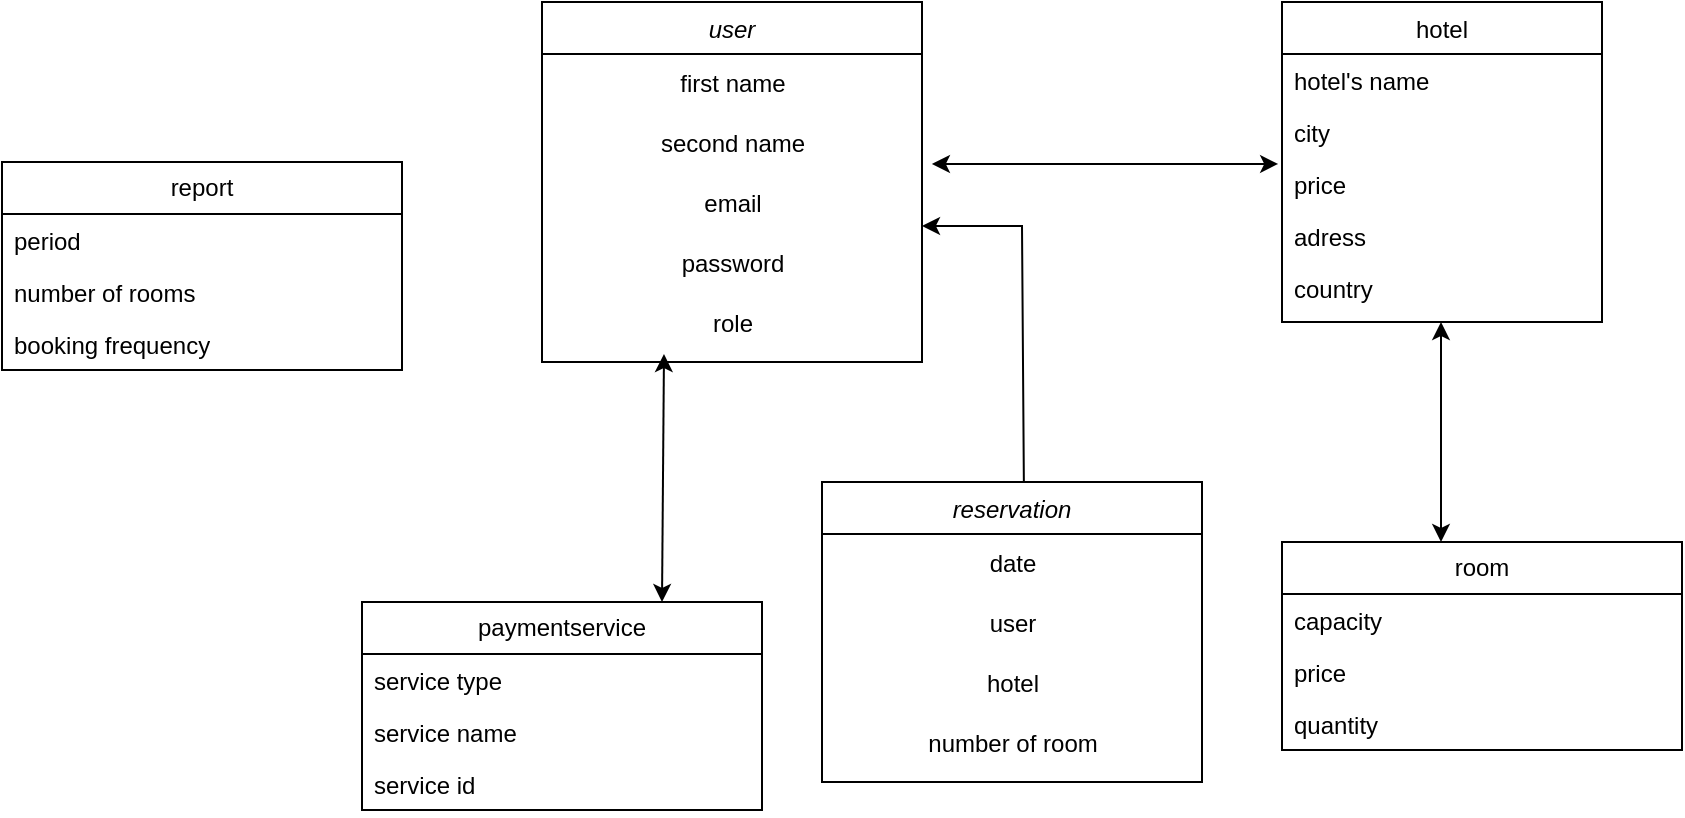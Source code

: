 <mxfile version="22.1.17" type="github">
  <diagram id="C5RBs43oDa-KdzZeNtuy" name="Page-1">
    <mxGraphModel dx="1780" dy="615" grid="1" gridSize="10" guides="1" tooltips="1" connect="1" arrows="1" fold="1" page="1" pageScale="1" pageWidth="827" pageHeight="1169" math="0" shadow="0">
      <root>
        <mxCell id="WIyWlLk6GJQsqaUBKTNV-0" />
        <mxCell id="WIyWlLk6GJQsqaUBKTNV-1" parent="WIyWlLk6GJQsqaUBKTNV-0" />
        <mxCell id="zkfFHV4jXpPFQw0GAbJ--0" value="user" style="swimlane;fontStyle=2;align=center;verticalAlign=top;childLayout=stackLayout;horizontal=1;startSize=26;horizontalStack=0;resizeParent=1;resizeLast=0;collapsible=1;marginBottom=0;rounded=0;shadow=0;strokeWidth=1;" parent="WIyWlLk6GJQsqaUBKTNV-1" vertex="1">
          <mxGeometry x="30" y="40" width="190" height="180" as="geometry">
            <mxRectangle x="230" y="140" width="160" height="26" as="alternateBounds" />
          </mxGeometry>
        </mxCell>
        <mxCell id="zcE02yUbI_gfMP5gLTxC-0" value="first name" style="text;html=1;align=center;verticalAlign=middle;resizable=0;points=[];autosize=1;strokeColor=none;fillColor=none;" vertex="1" parent="zkfFHV4jXpPFQw0GAbJ--0">
          <mxGeometry y="26" width="190" height="30" as="geometry" />
        </mxCell>
        <mxCell id="zcE02yUbI_gfMP5gLTxC-1" value="second name" style="text;html=1;align=center;verticalAlign=middle;resizable=0;points=[];autosize=1;strokeColor=none;fillColor=none;" vertex="1" parent="zkfFHV4jXpPFQw0GAbJ--0">
          <mxGeometry y="56" width="190" height="30" as="geometry" />
        </mxCell>
        <mxCell id="zcE02yUbI_gfMP5gLTxC-3" value="email" style="text;html=1;align=center;verticalAlign=middle;resizable=0;points=[];autosize=1;strokeColor=none;fillColor=none;" vertex="1" parent="zkfFHV4jXpPFQw0GAbJ--0">
          <mxGeometry y="86" width="190" height="30" as="geometry" />
        </mxCell>
        <mxCell id="zcE02yUbI_gfMP5gLTxC-4" value="password" style="text;html=1;align=center;verticalAlign=middle;resizable=0;points=[];autosize=1;strokeColor=none;fillColor=none;" vertex="1" parent="zkfFHV4jXpPFQw0GAbJ--0">
          <mxGeometry y="116" width="190" height="30" as="geometry" />
        </mxCell>
        <mxCell id="zcE02yUbI_gfMP5gLTxC-5" value="role" style="text;html=1;align=center;verticalAlign=middle;resizable=0;points=[];autosize=1;strokeColor=none;fillColor=none;" vertex="1" parent="zkfFHV4jXpPFQw0GAbJ--0">
          <mxGeometry y="146" width="190" height="30" as="geometry" />
        </mxCell>
        <mxCell id="zkfFHV4jXpPFQw0GAbJ--17" value="hotel" style="swimlane;fontStyle=0;align=center;verticalAlign=top;childLayout=stackLayout;horizontal=1;startSize=26;horizontalStack=0;resizeParent=1;resizeLast=0;collapsible=1;marginBottom=0;rounded=0;shadow=0;strokeWidth=1;" parent="WIyWlLk6GJQsqaUBKTNV-1" vertex="1">
          <mxGeometry x="400" y="40" width="160" height="160" as="geometry">
            <mxRectangle x="550" y="140" width="160" height="26" as="alternateBounds" />
          </mxGeometry>
        </mxCell>
        <mxCell id="zkfFHV4jXpPFQw0GAbJ--18" value="hotel&#39;s name" style="text;align=left;verticalAlign=top;spacingLeft=4;spacingRight=4;overflow=hidden;rotatable=0;points=[[0,0.5],[1,0.5]];portConstraint=eastwest;" parent="zkfFHV4jXpPFQw0GAbJ--17" vertex="1">
          <mxGeometry y="26" width="160" height="26" as="geometry" />
        </mxCell>
        <mxCell id="zkfFHV4jXpPFQw0GAbJ--19" value="city" style="text;align=left;verticalAlign=top;spacingLeft=4;spacingRight=4;overflow=hidden;rotatable=0;points=[[0,0.5],[1,0.5]];portConstraint=eastwest;rounded=0;shadow=0;html=0;" parent="zkfFHV4jXpPFQw0GAbJ--17" vertex="1">
          <mxGeometry y="52" width="160" height="26" as="geometry" />
        </mxCell>
        <mxCell id="zkfFHV4jXpPFQw0GAbJ--20" value="price" style="text;align=left;verticalAlign=top;spacingLeft=4;spacingRight=4;overflow=hidden;rotatable=0;points=[[0,0.5],[1,0.5]];portConstraint=eastwest;rounded=0;shadow=0;html=0;" parent="zkfFHV4jXpPFQw0GAbJ--17" vertex="1">
          <mxGeometry y="78" width="160" height="26" as="geometry" />
        </mxCell>
        <mxCell id="zkfFHV4jXpPFQw0GAbJ--21" value="adress" style="text;align=left;verticalAlign=top;spacingLeft=4;spacingRight=4;overflow=hidden;rotatable=0;points=[[0,0.5],[1,0.5]];portConstraint=eastwest;rounded=0;shadow=0;html=0;" parent="zkfFHV4jXpPFQw0GAbJ--17" vertex="1">
          <mxGeometry y="104" width="160" height="26" as="geometry" />
        </mxCell>
        <mxCell id="zkfFHV4jXpPFQw0GAbJ--22" value="country" style="text;align=left;verticalAlign=top;spacingLeft=4;spacingRight=4;overflow=hidden;rotatable=0;points=[[0,0.5],[1,0.5]];portConstraint=eastwest;rounded=0;shadow=0;html=0;" parent="zkfFHV4jXpPFQw0GAbJ--17" vertex="1">
          <mxGeometry y="130" width="160" height="26" as="geometry" />
        </mxCell>
        <mxCell id="zcE02yUbI_gfMP5gLTxC-7" value="" style="endArrow=classic;startArrow=classic;html=1;rounded=0;exitX=1.026;exitY=0.833;exitDx=0;exitDy=0;exitPerimeter=0;entryX=-0.012;entryY=0.115;entryDx=0;entryDy=0;entryPerimeter=0;" edge="1" parent="WIyWlLk6GJQsqaUBKTNV-1" source="zcE02yUbI_gfMP5gLTxC-1" target="zkfFHV4jXpPFQw0GAbJ--20">
          <mxGeometry width="50" height="50" relative="1" as="geometry">
            <mxPoint x="270" y="120" as="sourcePoint" />
            <mxPoint x="350" y="120" as="targetPoint" />
          </mxGeometry>
        </mxCell>
        <mxCell id="zcE02yUbI_gfMP5gLTxC-9" value="" style="endArrow=classic;startArrow=classic;html=1;rounded=0;" edge="1" parent="WIyWlLk6GJQsqaUBKTNV-1">
          <mxGeometry width="50" height="50" relative="1" as="geometry">
            <mxPoint x="479.5" y="200" as="sourcePoint" />
            <mxPoint x="479.5" y="310" as="targetPoint" />
          </mxGeometry>
        </mxCell>
        <mxCell id="zcE02yUbI_gfMP5gLTxC-10" value="room" style="swimlane;fontStyle=0;childLayout=stackLayout;horizontal=1;startSize=26;fillColor=none;horizontalStack=0;resizeParent=1;resizeParentMax=0;resizeLast=0;collapsible=1;marginBottom=0;whiteSpace=wrap;html=1;" vertex="1" parent="WIyWlLk6GJQsqaUBKTNV-1">
          <mxGeometry x="400" y="310" width="200" height="104" as="geometry" />
        </mxCell>
        <mxCell id="zcE02yUbI_gfMP5gLTxC-11" value="capacity" style="text;strokeColor=none;fillColor=none;align=left;verticalAlign=top;spacingLeft=4;spacingRight=4;overflow=hidden;rotatable=0;points=[[0,0.5],[1,0.5]];portConstraint=eastwest;whiteSpace=wrap;html=1;" vertex="1" parent="zcE02yUbI_gfMP5gLTxC-10">
          <mxGeometry y="26" width="200" height="26" as="geometry" />
        </mxCell>
        <mxCell id="zcE02yUbI_gfMP5gLTxC-12" value="price" style="text;strokeColor=none;fillColor=none;align=left;verticalAlign=top;spacingLeft=4;spacingRight=4;overflow=hidden;rotatable=0;points=[[0,0.5],[1,0.5]];portConstraint=eastwest;whiteSpace=wrap;html=1;" vertex="1" parent="zcE02yUbI_gfMP5gLTxC-10">
          <mxGeometry y="52" width="200" height="26" as="geometry" />
        </mxCell>
        <mxCell id="zcE02yUbI_gfMP5gLTxC-13" value="quantity" style="text;strokeColor=none;fillColor=none;align=left;verticalAlign=top;spacingLeft=4;spacingRight=4;overflow=hidden;rotatable=0;points=[[0,0.5],[1,0.5]];portConstraint=eastwest;whiteSpace=wrap;html=1;" vertex="1" parent="zcE02yUbI_gfMP5gLTxC-10">
          <mxGeometry y="78" width="200" height="26" as="geometry" />
        </mxCell>
        <mxCell id="zcE02yUbI_gfMP5gLTxC-30" value="reservation" style="swimlane;fontStyle=2;align=center;verticalAlign=top;childLayout=stackLayout;horizontal=1;startSize=26;horizontalStack=0;resizeParent=1;resizeLast=0;collapsible=1;marginBottom=0;rounded=0;shadow=0;strokeWidth=1;" vertex="1" parent="WIyWlLk6GJQsqaUBKTNV-1">
          <mxGeometry x="170" y="280" width="190" height="150" as="geometry">
            <mxRectangle x="230" y="140" width="160" height="26" as="alternateBounds" />
          </mxGeometry>
        </mxCell>
        <mxCell id="zcE02yUbI_gfMP5gLTxC-31" value="date" style="text;html=1;align=center;verticalAlign=middle;resizable=0;points=[];autosize=1;strokeColor=none;fillColor=none;" vertex="1" parent="zcE02yUbI_gfMP5gLTxC-30">
          <mxGeometry y="26" width="190" height="30" as="geometry" />
        </mxCell>
        <mxCell id="zcE02yUbI_gfMP5gLTxC-32" value="user" style="text;html=1;align=center;verticalAlign=middle;resizable=0;points=[];autosize=1;strokeColor=none;fillColor=none;" vertex="1" parent="zcE02yUbI_gfMP5gLTxC-30">
          <mxGeometry y="56" width="190" height="30" as="geometry" />
        </mxCell>
        <mxCell id="zcE02yUbI_gfMP5gLTxC-33" value="hotel" style="text;html=1;align=center;verticalAlign=middle;resizable=0;points=[];autosize=1;strokeColor=none;fillColor=none;" vertex="1" parent="zcE02yUbI_gfMP5gLTxC-30">
          <mxGeometry y="86" width="190" height="30" as="geometry" />
        </mxCell>
        <mxCell id="zcE02yUbI_gfMP5gLTxC-34" value="number of room" style="text;html=1;align=center;verticalAlign=middle;resizable=0;points=[];autosize=1;strokeColor=none;fillColor=none;" vertex="1" parent="zcE02yUbI_gfMP5gLTxC-30">
          <mxGeometry y="116" width="190" height="30" as="geometry" />
        </mxCell>
        <mxCell id="zcE02yUbI_gfMP5gLTxC-38" value="" style="endArrow=classic;html=1;rounded=0;exitX=0.847;exitY=-0.013;exitDx=0;exitDy=0;exitPerimeter=0;" edge="1" parent="WIyWlLk6GJQsqaUBKTNV-1">
          <mxGeometry width="50" height="50" relative="1" as="geometry">
            <mxPoint x="270.93" y="280.0" as="sourcePoint" />
            <mxPoint x="220" y="151.95" as="targetPoint" />
            <Array as="points">
              <mxPoint x="270" y="151.95" />
            </Array>
          </mxGeometry>
        </mxCell>
        <mxCell id="zcE02yUbI_gfMP5gLTxC-39" value="paymentservice" style="swimlane;fontStyle=0;childLayout=stackLayout;horizontal=1;startSize=26;fillColor=none;horizontalStack=0;resizeParent=1;resizeParentMax=0;resizeLast=0;collapsible=1;marginBottom=0;whiteSpace=wrap;html=1;" vertex="1" parent="WIyWlLk6GJQsqaUBKTNV-1">
          <mxGeometry x="-60" y="340" width="200" height="104" as="geometry" />
        </mxCell>
        <mxCell id="zcE02yUbI_gfMP5gLTxC-40" value="service type" style="text;strokeColor=none;fillColor=none;align=left;verticalAlign=top;spacingLeft=4;spacingRight=4;overflow=hidden;rotatable=0;points=[[0,0.5],[1,0.5]];portConstraint=eastwest;whiteSpace=wrap;html=1;" vertex="1" parent="zcE02yUbI_gfMP5gLTxC-39">
          <mxGeometry y="26" width="200" height="26" as="geometry" />
        </mxCell>
        <mxCell id="zcE02yUbI_gfMP5gLTxC-41" value="service name" style="text;strokeColor=none;fillColor=none;align=left;verticalAlign=top;spacingLeft=4;spacingRight=4;overflow=hidden;rotatable=0;points=[[0,0.5],[1,0.5]];portConstraint=eastwest;whiteSpace=wrap;html=1;" vertex="1" parent="zcE02yUbI_gfMP5gLTxC-39">
          <mxGeometry y="52" width="200" height="26" as="geometry" />
        </mxCell>
        <mxCell id="zcE02yUbI_gfMP5gLTxC-42" value="service id" style="text;strokeColor=none;fillColor=none;align=left;verticalAlign=top;spacingLeft=4;spacingRight=4;overflow=hidden;rotatable=0;points=[[0,0.5],[1,0.5]];portConstraint=eastwest;whiteSpace=wrap;html=1;" vertex="1" parent="zcE02yUbI_gfMP5gLTxC-39">
          <mxGeometry y="78" width="200" height="26" as="geometry" />
        </mxCell>
        <mxCell id="zcE02yUbI_gfMP5gLTxC-43" value="" style="endArrow=classic;startArrow=classic;html=1;rounded=0;entryX=0.321;entryY=1;entryDx=0;entryDy=0;entryPerimeter=0;" edge="1" parent="WIyWlLk6GJQsqaUBKTNV-1" target="zcE02yUbI_gfMP5gLTxC-5">
          <mxGeometry width="50" height="50" relative="1" as="geometry">
            <mxPoint x="90" y="340" as="sourcePoint" />
            <mxPoint x="90" y="230" as="targetPoint" />
          </mxGeometry>
        </mxCell>
        <mxCell id="zcE02yUbI_gfMP5gLTxC-44" value="report" style="swimlane;fontStyle=0;childLayout=stackLayout;horizontal=1;startSize=26;fillColor=none;horizontalStack=0;resizeParent=1;resizeParentMax=0;resizeLast=0;collapsible=1;marginBottom=0;whiteSpace=wrap;html=1;" vertex="1" parent="WIyWlLk6GJQsqaUBKTNV-1">
          <mxGeometry x="-240" y="120" width="200" height="104" as="geometry" />
        </mxCell>
        <mxCell id="zcE02yUbI_gfMP5gLTxC-45" value="period" style="text;strokeColor=none;fillColor=none;align=left;verticalAlign=top;spacingLeft=4;spacingRight=4;overflow=hidden;rotatable=0;points=[[0,0.5],[1,0.5]];portConstraint=eastwest;whiteSpace=wrap;html=1;" vertex="1" parent="zcE02yUbI_gfMP5gLTxC-44">
          <mxGeometry y="26" width="200" height="26" as="geometry" />
        </mxCell>
        <mxCell id="zcE02yUbI_gfMP5gLTxC-46" value="number of rooms" style="text;strokeColor=none;fillColor=none;align=left;verticalAlign=top;spacingLeft=4;spacingRight=4;overflow=hidden;rotatable=0;points=[[0,0.5],[1,0.5]];portConstraint=eastwest;whiteSpace=wrap;html=1;" vertex="1" parent="zcE02yUbI_gfMP5gLTxC-44">
          <mxGeometry y="52" width="200" height="26" as="geometry" />
        </mxCell>
        <mxCell id="zcE02yUbI_gfMP5gLTxC-47" value="booking frequency" style="text;strokeColor=none;fillColor=none;align=left;verticalAlign=top;spacingLeft=4;spacingRight=4;overflow=hidden;rotatable=0;points=[[0,0.5],[1,0.5]];portConstraint=eastwest;whiteSpace=wrap;html=1;" vertex="1" parent="zcE02yUbI_gfMP5gLTxC-44">
          <mxGeometry y="78" width="200" height="26" as="geometry" />
        </mxCell>
      </root>
    </mxGraphModel>
  </diagram>
</mxfile>
